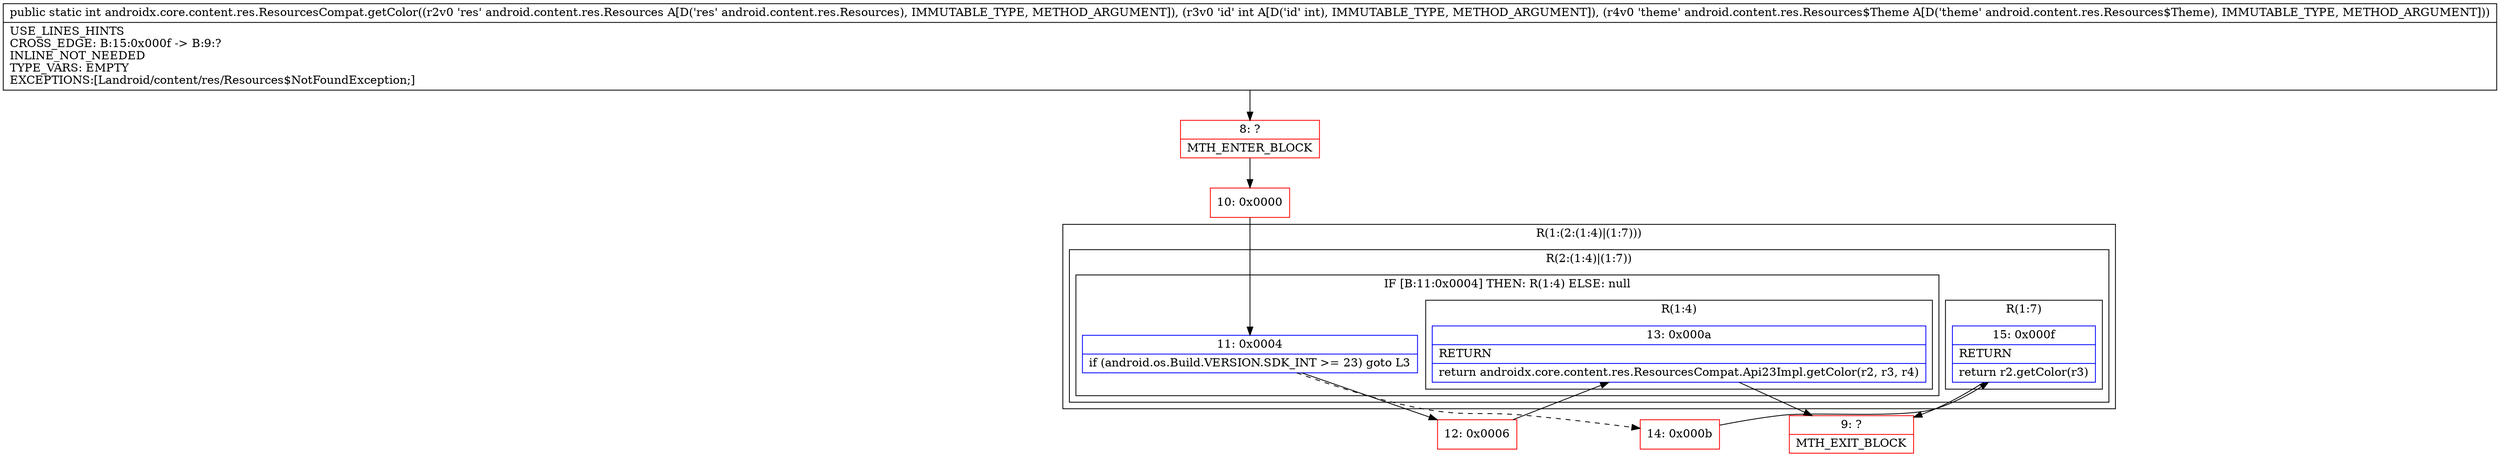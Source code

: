 digraph "CFG forandroidx.core.content.res.ResourcesCompat.getColor(Landroid\/content\/res\/Resources;ILandroid\/content\/res\/Resources$Theme;)I" {
subgraph cluster_Region_532636838 {
label = "R(1:(2:(1:4)|(1:7)))";
node [shape=record,color=blue];
subgraph cluster_Region_263812835 {
label = "R(2:(1:4)|(1:7))";
node [shape=record,color=blue];
subgraph cluster_IfRegion_1704359412 {
label = "IF [B:11:0x0004] THEN: R(1:4) ELSE: null";
node [shape=record,color=blue];
Node_11 [shape=record,label="{11\:\ 0x0004|if (android.os.Build.VERSION.SDK_INT \>= 23) goto L3\l}"];
subgraph cluster_Region_1322256077 {
label = "R(1:4)";
node [shape=record,color=blue];
Node_13 [shape=record,label="{13\:\ 0x000a|RETURN\l|return androidx.core.content.res.ResourcesCompat.Api23Impl.getColor(r2, r3, r4)\l}"];
}
}
subgraph cluster_Region_707711461 {
label = "R(1:7)";
node [shape=record,color=blue];
Node_15 [shape=record,label="{15\:\ 0x000f|RETURN\l|return r2.getColor(r3)\l}"];
}
}
}
Node_8 [shape=record,color=red,label="{8\:\ ?|MTH_ENTER_BLOCK\l}"];
Node_10 [shape=record,color=red,label="{10\:\ 0x0000}"];
Node_12 [shape=record,color=red,label="{12\:\ 0x0006}"];
Node_9 [shape=record,color=red,label="{9\:\ ?|MTH_EXIT_BLOCK\l}"];
Node_14 [shape=record,color=red,label="{14\:\ 0x000b}"];
MethodNode[shape=record,label="{public static int androidx.core.content.res.ResourcesCompat.getColor((r2v0 'res' android.content.res.Resources A[D('res' android.content.res.Resources), IMMUTABLE_TYPE, METHOD_ARGUMENT]), (r3v0 'id' int A[D('id' int), IMMUTABLE_TYPE, METHOD_ARGUMENT]), (r4v0 'theme' android.content.res.Resources$Theme A[D('theme' android.content.res.Resources$Theme), IMMUTABLE_TYPE, METHOD_ARGUMENT]))  | USE_LINES_HINTS\lCROSS_EDGE: B:15:0x000f \-\> B:9:?\lINLINE_NOT_NEEDED\lTYPE_VARS: EMPTY\lEXCEPTIONS:[Landroid\/content\/res\/Resources$NotFoundException;]\l}"];
MethodNode -> Node_8;Node_11 -> Node_12;
Node_11 -> Node_14[style=dashed];
Node_13 -> Node_9;
Node_15 -> Node_9;
Node_8 -> Node_10;
Node_10 -> Node_11;
Node_12 -> Node_13;
Node_14 -> Node_15;
}

